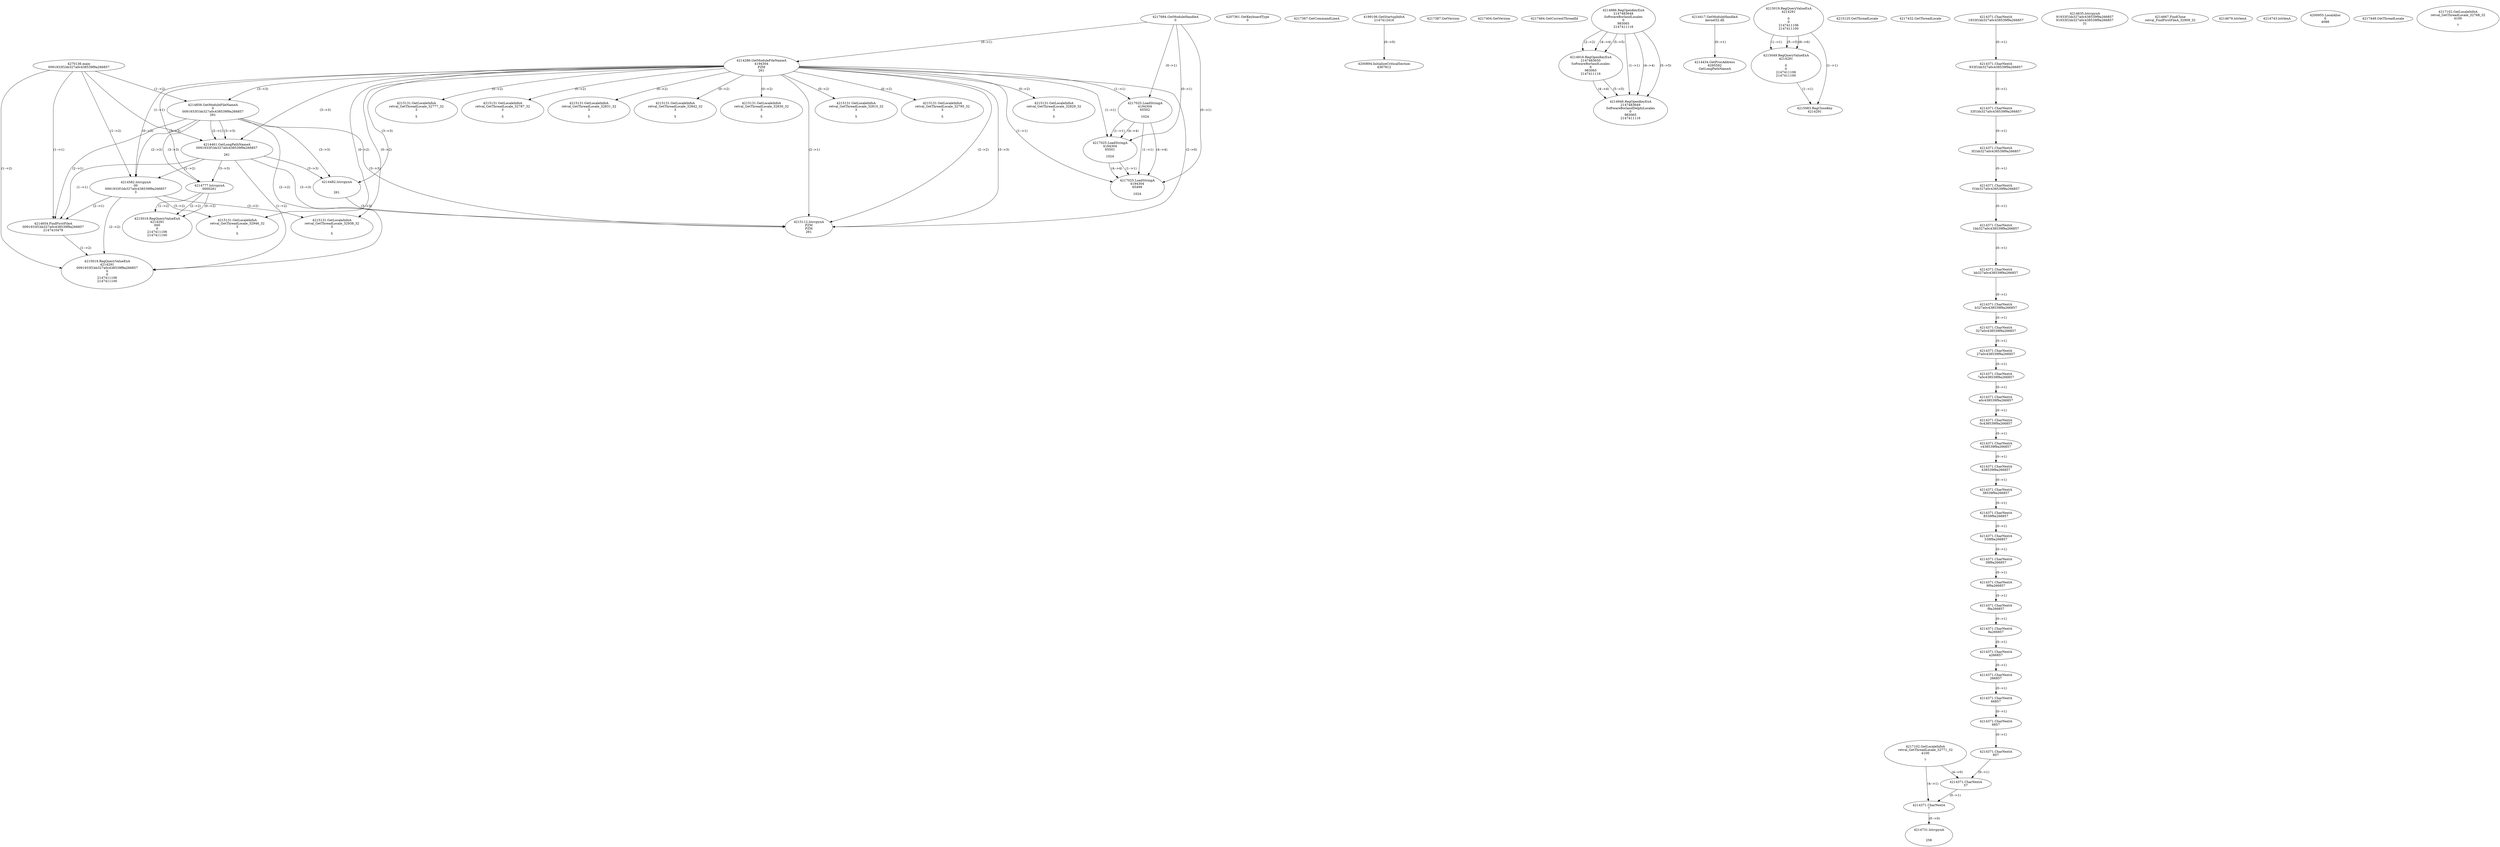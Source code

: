 // Global SCDG with merge call
digraph {
	0 [label="4270136.main
0091933f1bb327a0c438539f9a266857"]
	1 [label="4217684.GetModuleHandleA
0"]
	2 [label="4207361.GetKeyboardType
0"]
	3 [label="4217367.GetCommandLineA
"]
	4 [label="4199106.GetStartupInfoA
2147412416"]
	5 [label="4217387.GetVersion
"]
	6 [label="4217404.GetVersion
"]
	7 [label="4217464.GetCurrentThreadId
"]
	8 [label="4214286.GetModuleFileNameA
4194304
PZM
261"]
	1 -> 8 [label="(0-->1)"]
	9 [label="4214856.GetModuleFileNameA
0
0091933f1bb327a0c438539f9a266857
261"]
	0 -> 9 [label="(1-->2)"]
	8 -> 9 [label="(3-->3)"]
	10 [label="4214886.RegOpenKeyExA
2147483649
Software\Borland\Locales
0
983065
2147411116"]
	11 [label="4214916.RegOpenKeyExA
2147483650
Software\Borland\Locales
0
983065
2147411116"]
	10 -> 11 [label="(2-->2)"]
	10 -> 11 [label="(4-->4)"]
	10 -> 11 [label="(5-->5)"]
	12 [label="4214417.GetModuleHandleA
kernel32.dll"]
	13 [label="4214434.GetProcAddress
6295592
GetLongPathNameA"]
	12 -> 13 [label="(0-->1)"]
	14 [label="4214461.GetLongPathNameA
0091933f1bb327a0c438539f9a266857

261"]
	0 -> 14 [label="(1-->1)"]
	9 -> 14 [label="(2-->1)"]
	8 -> 14 [label="(3-->3)"]
	9 -> 14 [label="(3-->3)"]
	15 [label="4214482.lstrcpynA


261"]
	8 -> 15 [label="(3-->3)"]
	9 -> 15 [label="(3-->3)"]
	14 -> 15 [label="(3-->3)"]
	16 [label="4215019.RegQueryValueExA
4214291

0
0
2147411106
2147411100"]
	17 [label="4215049.RegQueryValueExA
4214291

0
0
2147411106
2147411100"]
	16 -> 17 [label="(1-->1)"]
	16 -> 17 [label="(5-->5)"]
	16 -> 17 [label="(6-->6)"]
	18 [label="4215083.RegCloseKey
4214291"]
	16 -> 18 [label="(1-->1)"]
	17 -> 18 [label="(1-->1)"]
	19 [label="4215112.lstrcpynA
PZM
PZM
261"]
	8 -> 19 [label="(2-->1)"]
	8 -> 19 [label="(2-->2)"]
	8 -> 19 [label="(3-->3)"]
	9 -> 19 [label="(3-->3)"]
	14 -> 19 [label="(3-->3)"]
	15 -> 19 [label="(3-->3)"]
	8 -> 19 [label="(2-->0)"]
	20 [label="4215125.GetThreadLocale
"]
	21 [label="4215131.GetLocaleInfoA
retval_GetThreadLocale_32829_32
3

5"]
	8 -> 21 [label="(0-->2)"]
	22 [label="4217025.LoadStringA
4194304
65502

1024"]
	1 -> 22 [label="(0-->1)"]
	8 -> 22 [label="(1-->1)"]
	23 [label="4217025.LoadStringA
4194304
65501

1024"]
	1 -> 23 [label="(0-->1)"]
	8 -> 23 [label="(1-->1)"]
	22 -> 23 [label="(1-->1)"]
	22 -> 23 [label="(4-->4)"]
	24 [label="4217025.LoadStringA
4194304
65499

1024"]
	1 -> 24 [label="(0-->1)"]
	8 -> 24 [label="(1-->1)"]
	22 -> 24 [label="(1-->1)"]
	23 -> 24 [label="(1-->1)"]
	22 -> 24 [label="(4-->4)"]
	23 -> 24 [label="(4-->4)"]
	25 [label="4217432.GetThreadLocale
"]
	26 [label="4217102.GetLocaleInfoA
retval_GetThreadLocale_32771_32
4100

7"]
	27 [label="4214582.lstrcpynA
00
0091933f1bb327a0c438539f9a266857
3"]
	0 -> 27 [label="(1-->2)"]
	9 -> 27 [label="(2-->2)"]
	14 -> 27 [label="(1-->2)"]
	8 -> 27 [label="(0-->3)"]
	28 [label="4214371.CharNextA
1933f1bb327a0c438539f9a266857"]
	29 [label="4214371.CharNextA
933f1bb327a0c438539f9a266857"]
	28 -> 29 [label="(0-->1)"]
	30 [label="4214371.CharNextA
33f1bb327a0c438539f9a266857"]
	29 -> 30 [label="(0-->1)"]
	31 [label="4214371.CharNextA
3f1bb327a0c438539f9a266857"]
	30 -> 31 [label="(0-->1)"]
	32 [label="4214371.CharNextA
f1bb327a0c438539f9a266857"]
	31 -> 32 [label="(0-->1)"]
	33 [label="4214371.CharNextA
1bb327a0c438539f9a266857"]
	32 -> 33 [label="(0-->1)"]
	34 [label="4214371.CharNextA
bb327a0c438539f9a266857"]
	33 -> 34 [label="(0-->1)"]
	35 [label="4214371.CharNextA
b327a0c438539f9a266857"]
	34 -> 35 [label="(0-->1)"]
	36 [label="4214371.CharNextA
327a0c438539f9a266857"]
	35 -> 36 [label="(0-->1)"]
	37 [label="4214371.CharNextA
27a0c438539f9a266857"]
	36 -> 37 [label="(0-->1)"]
	38 [label="4214371.CharNextA
7a0c438539f9a266857"]
	37 -> 38 [label="(0-->1)"]
	39 [label="4214371.CharNextA
a0c438539f9a266857"]
	38 -> 39 [label="(0-->1)"]
	40 [label="4214371.CharNextA
0c438539f9a266857"]
	39 -> 40 [label="(0-->1)"]
	41 [label="4214371.CharNextA
c438539f9a266857"]
	40 -> 41 [label="(0-->1)"]
	42 [label="4214371.CharNextA
438539f9a266857"]
	41 -> 42 [label="(0-->1)"]
	43 [label="4214371.CharNextA
38539f9a266857"]
	42 -> 43 [label="(0-->1)"]
	44 [label="4214371.CharNextA
8539f9a266857"]
	43 -> 44 [label="(0-->1)"]
	45 [label="4214371.CharNextA
539f9a266857"]
	44 -> 45 [label="(0-->1)"]
	46 [label="4214371.CharNextA
39f9a266857"]
	45 -> 46 [label="(0-->1)"]
	47 [label="4214371.CharNextA
9f9a266857"]
	46 -> 47 [label="(0-->1)"]
	48 [label="4214371.CharNextA
f9a266857"]
	47 -> 48 [label="(0-->1)"]
	49 [label="4214371.CharNextA
9a266857"]
	48 -> 49 [label="(0-->1)"]
	50 [label="4214371.CharNextA
a266857"]
	49 -> 50 [label="(0-->1)"]
	51 [label="4214371.CharNextA
266857"]
	50 -> 51 [label="(0-->1)"]
	52 [label="4214371.CharNextA
66857"]
	51 -> 52 [label="(0-->1)"]
	53 [label="4214371.CharNextA
6857"]
	52 -> 53 [label="(0-->1)"]
	54 [label="4214371.CharNextA
857"]
	53 -> 54 [label="(0-->1)"]
	55 [label="4214371.CharNextA
57"]
	54 -> 55 [label="(0-->1)"]
	26 -> 55 [label="(4-->0)"]
	56 [label="4214371.CharNextA
7"]
	26 -> 56 [label="(4-->1)"]
	55 -> 56 [label="(0-->1)"]
	57 [label="4214635.lstrcpynA
91933f1bb327a0c438539f9a266857
91933f1bb327a0c438539f9a266857
31"]
	58 [label="4214654.FindFirstFileA
0091933f1bb327a0c438539f9a266857
2147410478"]
	0 -> 58 [label="(1-->1)"]
	9 -> 58 [label="(2-->1)"]
	14 -> 58 [label="(1-->1)"]
	27 -> 58 [label="(2-->1)"]
	59 [label="4214667.FindClose
retval_FindFirstFileA_32909_32"]
	60 [label="4214679.lstrlenA
"]
	61 [label="4214731.lstrcpynA


258"]
	56 -> 61 [label="(0-->0)"]
	62 [label="4214743.lstrlenA
"]
	63 [label="4214777.lstrcpynA
00\
00\
261"]
	8 -> 63 [label="(3-->3)"]
	9 -> 63 [label="(3-->3)"]
	14 -> 63 [label="(3-->3)"]
	64 [label="4215019.RegQueryValueExA
4214291
00\
0
0
2147411106
2147411100"]
	63 -> 64 [label="(1-->2)"]
	63 -> 64 [label="(2-->2)"]
	63 -> 64 [label="(0-->2)"]
	65 [label="4215131.GetLocaleInfoA
retval_GetThreadLocale_32946_32
3

5"]
	8 -> 65 [label="(0-->2)"]
	27 -> 65 [label="(3-->2)"]
	66 [label="4200894.InitializeCriticalSection
4367812"]
	4 -> 66 [label="(0-->0)"]
	67 [label="4200955.LocalAlloc
0
4088"]
	68 [label="4215019.RegQueryValueExA
4214291
0091933f1bb327a0c438539f9a266857
0
0
2147411106
2147411100"]
	0 -> 68 [label="(1-->2)"]
	9 -> 68 [label="(2-->2)"]
	14 -> 68 [label="(1-->2)"]
	27 -> 68 [label="(2-->2)"]
	58 -> 68 [label="(1-->2)"]
	69 [label="4215131.GetLocaleInfoA
retval_GetThreadLocale_32938_32
3

5"]
	8 -> 69 [label="(0-->2)"]
	27 -> 69 [label="(3-->2)"]
	70 [label="4214946.RegOpenKeyExA
2147483649
Software\Borland\Delphi\Locales
0
983065
2147411116"]
	10 -> 70 [label="(1-->1)"]
	10 -> 70 [label="(4-->4)"]
	11 -> 70 [label="(4-->4)"]
	10 -> 70 [label="(5-->5)"]
	11 -> 70 [label="(5-->5)"]
	71 [label="4215131.GetLocaleInfoA
retval_GetThreadLocale_32777_32
3

5"]
	8 -> 71 [label="(0-->2)"]
	72 [label="4215131.GetLocaleInfoA
retval_GetThreadLocale_32787_32
3

5"]
	8 -> 72 [label="(0-->2)"]
	73 [label="4217449.GetThreadLocale
"]
	74 [label="4217102.GetLocaleInfoA
retval_GetThreadLocale_32768_32
4100

7"]
	75 [label="4215131.GetLocaleInfoA
retval_GetThreadLocale_32831_32
3

5"]
	8 -> 75 [label="(0-->2)"]
	76 [label="4215131.GetLocaleInfoA
retval_GetThreadLocale_32842_32
3

5"]
	8 -> 76 [label="(0-->2)"]
	77 [label="4215131.GetLocaleInfoA
retval_GetThreadLocale_32830_32
3

5"]
	8 -> 77 [label="(0-->2)"]
	78 [label="4215131.GetLocaleInfoA
retval_GetThreadLocale_32810_32
3

5"]
	8 -> 78 [label="(0-->2)"]
	79 [label="4215131.GetLocaleInfoA
retval_GetThreadLocale_32795_32
3

5"]
	8 -> 79 [label="(0-->2)"]
}
